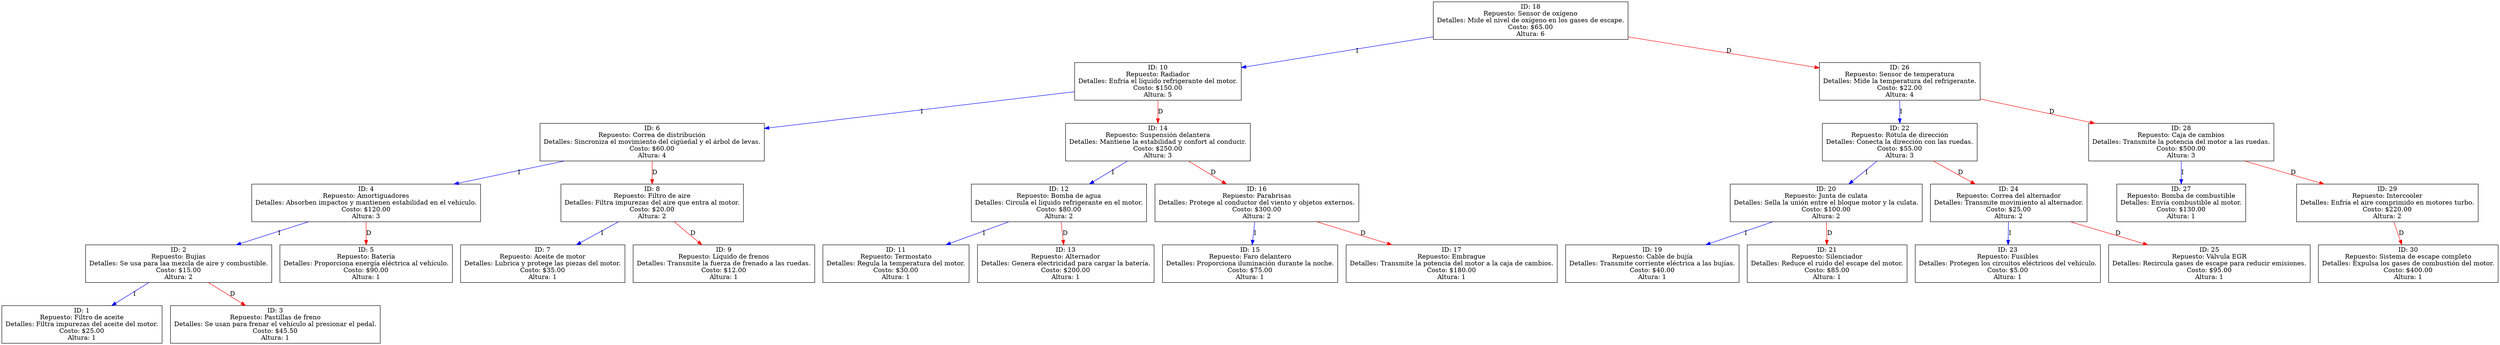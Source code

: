 digraph ArbolAVL {
    node [shape=rectangle];
    "18" [label="ID: 18\nRepuesto: Sensor de oxígeno\nDetalles: Mide el nivel de oxígeno en los gases de escape.\nCosto: $65.00\nAltura: 6"];
    "10" [label="ID: 10\nRepuesto: Radiador\nDetalles: Enfría el líquido refrigerante del motor.\nCosto: $150.00\nAltura: 5"];
    "6" [label="ID: 6\nRepuesto: Correa de distribución\nDetalles: Sincroniza el movimiento del cigüeñal y el árbol de levas.\nCosto: $60.00\nAltura: 4"];
    "4" [label="ID: 4\nRepuesto: Amortiguadores\nDetalles: Absorben impactos y mantienen estabilidad en el vehículo.\nCosto: $120.00\nAltura: 3"];
    "2" [label="ID: 2\nRepuesto: Bujías\nDetalles: Se usa para laa mezcla de aire y combustible.\nCosto: $15.00\nAltura: 2"];
    "1" [label="ID: 1\nRepuesto: Filtro de aceite\nDetalles: Filtra impurezas del aceite del motor.\nCosto: $25.00\nAltura: 1"];
    "3" [label="ID: 3\nRepuesto: Pastillas de freno\nDetalles: Se usan para frenar el vehículo al presionar el pedal.\nCosto: $45.50\nAltura: 1"];
    "5" [label="ID: 5\nRepuesto: Batería\nDetalles: Proporciona energía eléctrica al vehículo.\nCosto: $90.00\nAltura: 1"];
    "8" [label="ID: 8\nRepuesto: Filtro de aire\nDetalles: Filtra impurezas del aire que entra al motor.\nCosto: $20.00\nAltura: 2"];
    "7" [label="ID: 7\nRepuesto: Aceite de motor\nDetalles: Lubrica y protege las piezas del motor.\nCosto: $35.00\nAltura: 1"];
    "9" [label="ID: 9\nRepuesto: Líquido de frenos\nDetalles: Transmite la fuerza de frenado a las ruedas.\nCosto: $12.00\nAltura: 1"];
    "14" [label="ID: 14\nRepuesto: Suspensión delantera\nDetalles: Mantiene la estabilidad y confort al conducir.\nCosto: $250.00\nAltura: 3"];
    "12" [label="ID: 12\nRepuesto: Bomba de agua\nDetalles: Circula el líquido refrigerante en el motor.\nCosto: $80.00\nAltura: 2"];
    "11" [label="ID: 11\nRepuesto: Termostato\nDetalles: Regula la temperatura del motor.\nCosto: $30.00\nAltura: 1"];
    "13" [label="ID: 13\nRepuesto: Alternador\nDetalles: Genera electricidad para cargar la batería.\nCosto: $200.00\nAltura: 1"];
    "16" [label="ID: 16\nRepuesto: Parabrisas\nDetalles: Protege al conductor del viento y objetos externos.\nCosto: $300.00\nAltura: 2"];
    "15" [label="ID: 15\nRepuesto: Faro delantero\nDetalles: Proporciona iluminación durante la noche.\nCosto: $75.00\nAltura: 1"];
    "17" [label="ID: 17\nRepuesto: Embrague\nDetalles: Transmite la potencia del motor a la caja de cambios.\nCosto: $180.00\nAltura: 1"];
    "26" [label="ID: 26\nRepuesto: Sensor de temperatura\nDetalles: Mide la temperatura del refrigerante.\nCosto: $22.00\nAltura: 4"];
    "22" [label="ID: 22\nRepuesto: Rótula de dirección\nDetalles: Conecta la dirección con las ruedas.\nCosto: $55.00\nAltura: 3"];
    "20" [label="ID: 20\nRepuesto: Junta de culata\nDetalles: Sella la unión entre el bloque motor y la culata.\nCosto: $100.00\nAltura: 2"];
    "19" [label="ID: 19\nRepuesto: Cable de bujía\nDetalles: Transmite corriente eléctrica a las bujías.\nCosto: $40.00\nAltura: 1"];
    "21" [label="ID: 21\nRepuesto: Silenciador\nDetalles: Reduce el ruido del escape del motor.\nCosto: $85.00\nAltura: 1"];
    "24" [label="ID: 24\nRepuesto: Correa del alternador\nDetalles: Transmite movimiento al alternador.\nCosto: $25.00\nAltura: 2"];
    "23" [label="ID: 23\nRepuesto: Fusibles\nDetalles: Protegen los circuitos eléctricos del vehículo.\nCosto: $5.00\nAltura: 1"];
    "25" [label="ID: 25\nRepuesto: Válvula EGR\nDetalles: Recircula gases de escape para reducir emisiones.\nCosto: $95.00\nAltura: 1"];
    "28" [label="ID: 28\nRepuesto: Caja de cambios\nDetalles: Transmite la potencia del motor a las ruedas.\nCosto: $500.00\nAltura: 3"];
    "27" [label="ID: 27\nRepuesto: Bomba de combustible\nDetalles: Envía combustible al motor.\nCosto: $130.00\nAltura: 1"];
    "29" [label="ID: 29\nRepuesto: Intercooler\nDetalles: Enfría el aire comprimido en motores turbo.\nCosto: $220.00\nAltura: 2"];
    "30" [label="ID: 30\nRepuesto: Sistema de escape completo\nDetalles: Expulsa los gases de combustión del motor.\nCosto: $400.00\nAltura: 1"];
    "18" -> "10" [color=blue, label="I"];
    "18" -> "26" [color=red, label="D"];
    "10" -> "6" [color=blue, label="I"];
    "10" -> "14" [color=red, label="D"];
    "6" -> "4" [color=blue, label="I"];
    "6" -> "8" [color=red, label="D"];
    "4" -> "2" [color=blue, label="I"];
    "4" -> "5" [color=red, label="D"];
    "2" -> "1" [color=blue, label="I"];
    "2" -> "3" [color=red, label="D"];
    "8" -> "7" [color=blue, label="I"];
    "8" -> "9" [color=red, label="D"];
    "14" -> "12" [color=blue, label="I"];
    "14" -> "16" [color=red, label="D"];
    "12" -> "11" [color=blue, label="I"];
    "12" -> "13" [color=red, label="D"];
    "16" -> "15" [color=blue, label="I"];
    "16" -> "17" [color=red, label="D"];
    "26" -> "22" [color=blue, label="I"];
    "26" -> "28" [color=red, label="D"];
    "22" -> "20" [color=blue, label="I"];
    "22" -> "24" [color=red, label="D"];
    "20" -> "19" [color=blue, label="I"];
    "20" -> "21" [color=red, label="D"];
    "24" -> "23" [color=blue, label="I"];
    "24" -> "25" [color=red, label="D"];
    "28" -> "27" [color=blue, label="I"];
    "28" -> "29" [color=red, label="D"];
    "29" -> "30" [color=red, label="D"];
}
